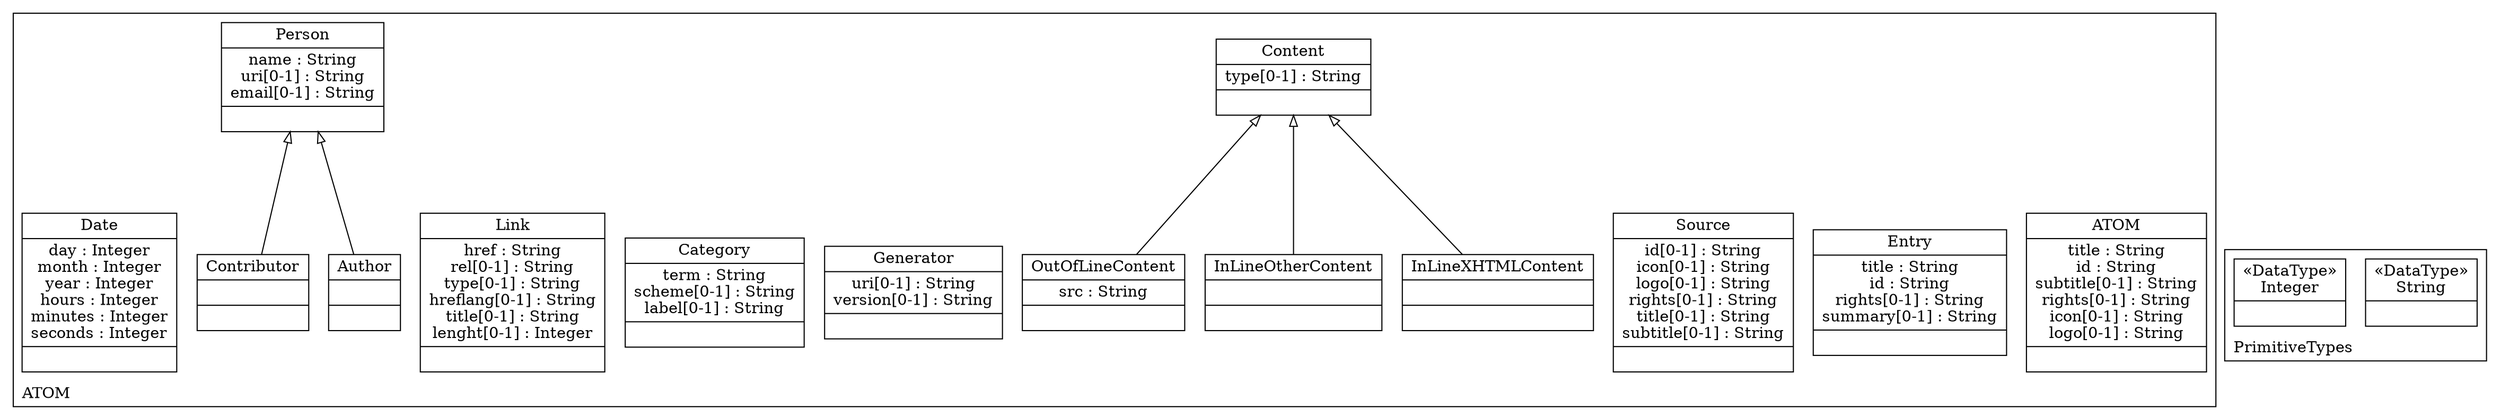 digraph "KM3 Model in DOT" {
graph[rankdir=BT,labeljust=l,labelloc=t,nodeSep=0.75,compound=true];
 subgraph "cluster_ATOM"{
labelloc=t
color=black
label=ATOM
 node[shape=record];
ATOM[label="{ATOM|title : String\nid : String\nsubtitle[0-1] : String\nrights[0-1] : String\nicon[0-1] : String\nlogo[0-1] : String| }"]
;
 node[shape=record];
Entry[label="{Entry|title : String\nid : String\nrights[0-1] : String\nsummary[0-1] : String| }"]
;
 node[shape=record];
Source[label="{Source|id[0-1] : String\nicon[0-1] : String\nlogo[0-1] : String\nrights[0-1] : String\ntitle[0-1] : String\nsubtitle[0-1] : String| }"]
;
 node[shape=record];
Content[label="{Content|type[0-1] : String| }"]
;
 node[shape=record];
InLineXHTMLContent[label="{InLineXHTMLContent| | }"]
 InLineXHTMLContent->Content[arrowhead=onormal,group=Content,minlen=2,constraint=true,]
;
 node[shape=record];
InLineOtherContent[label="{InLineOtherContent| | }"]
 InLineOtherContent->Content[arrowhead=onormal,group=Content,minlen=2,constraint=true,]
;
 node[shape=record];
OutOfLineContent[label="{OutOfLineContent|src : String| }"]
 OutOfLineContent->Content[arrowhead=onormal,group=Content,minlen=2,constraint=true,]
;
 node[shape=record];
Generator[label="{Generator|uri[0-1] : String\nversion[0-1] : String| }"]
;
 node[shape=record];
Category[label="{Category|term : String\nscheme[0-1] : String\nlabel[0-1] : String| }"]
;
 node[shape=record];
Link[label="{Link|href : String\nrel[0-1] : String\ntype[0-1] : String\nhreflang[0-1] : String\ntitle[0-1] : String\nlenght[0-1] : Integer| }"]
;
 node[shape=record];
Person[label="{Person|name : String\nuri[0-1] : String\nemail[0-1] : String| }"]
;
 node[shape=record];
Author[label="{Author| | }"]
 Author->Person[arrowhead=onormal,group=Person,minlen=2,constraint=true,]
;
 node[shape=record];
Contributor[label="{Contributor| | }"]
 Contributor->Person[arrowhead=onormal,group=Person,minlen=2,constraint=true,]
;
 node[shape=record];
Date[label="{Date|day : Integer\nmonth : Integer\nyear : Integer\nhours : Integer\nminutes : Integer\nseconds : Integer| }"]
;

} subgraph "cluster_PrimitiveTypes"{
labelloc=t
color=black
label=PrimitiveTypes
 node[shape=record];
String[label="{&#171;DataType&#187;\nString|}"]
;
 node[shape=record];
Integer[label="{&#171;DataType&#187;\nInteger|}"]
;

}
}